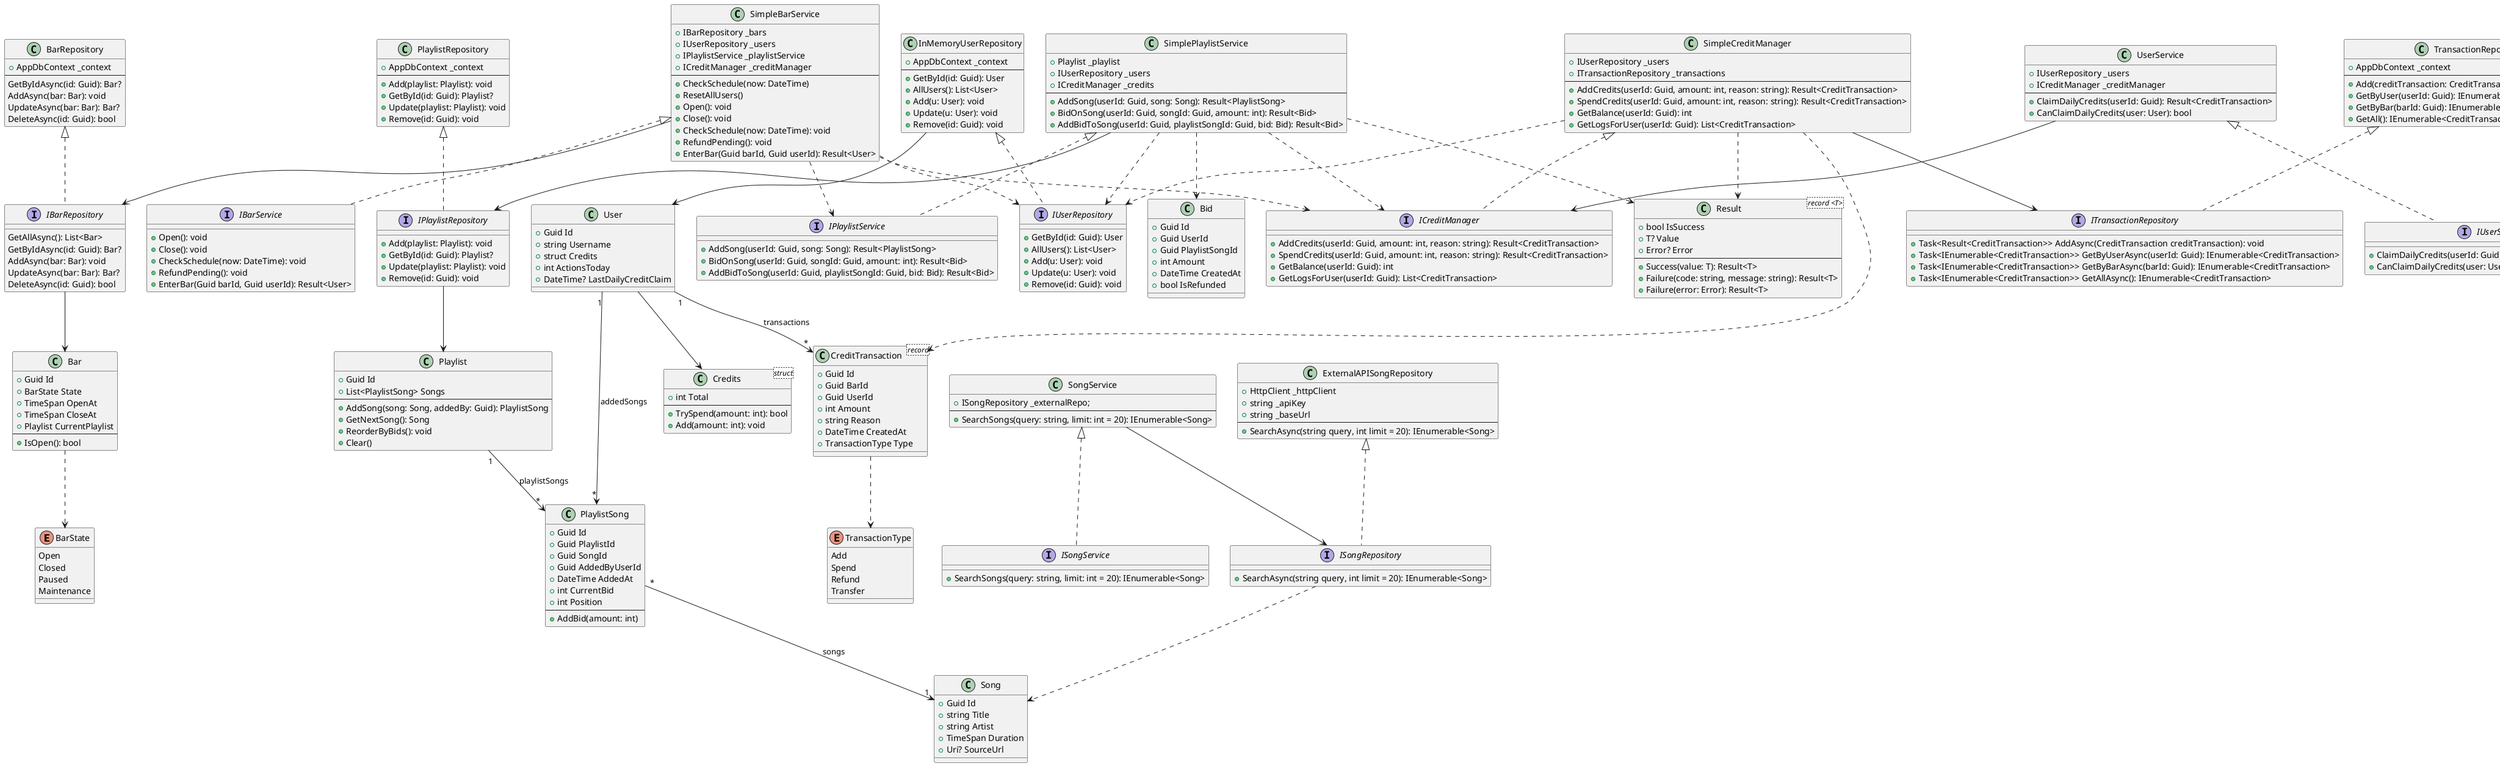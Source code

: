 @startuml Bar_Playlist_Credit_Economy_Simplified

' ===== ENUMS =====
enum BarState {
    Open
    Closed
    Paused
    Maintenance
}

enum TransactionType {
    Add
    Spend
    Refund
    Transfer
}

' ===== INTERFACES =====
interface IBarRepository {
    GetAllAsync(): List<Bar>
    GetByIdAsync(id: Guid): Bar?
    AddAsync(bar: Bar): void
    UpdateAsync(bar: Bar): Bar?
    DeleteAsync(id: Guid): bool
}
interface IUserRepository {
    +GetById(id: Guid): User
    +AllUsers(): List<User>
    +Add(u: User): void
    +Update(u: User): void
    +Remove(id: Guid): void
}

interface ITransactionRepository {
    +Task<Result<CreditTransaction>> AddAsync(CreditTransaction creditTransaction): void
    +Task<IEnumerable<CreditTransaction>> GetByUserAsync(userId: Guid): IEnumerable<CreditTransaction>
    +Task<IEnumerable<CreditTransaction>> GetByBarAsync(barId: Guid): IEnumerable<CreditTransaction>
    +Task<IEnumerable<CreditTransaction>> GetAllAsync(): IEnumerable<CreditTransaction>
}

interface IPlaylistRepository {
    +Add(playlist: Playlist): void
    +GetById(id: Guid): Playlist? 
    +Update(playlist: Playlist): void
    +Remove(id: Guid): void
}

interface ISongRepository {
    +SearchAsync(string query, int limit = 20): IEnumerable<Song>
}

interface ICreditManager {
    +AddCredits(userId: Guid, amount: int, reason: string): Result<CreditTransaction>
    +SpendCredits(userId: Guid, amount: int, reason: string): Result<CreditTransaction>
    +GetBalance(userId: Guid): int
    +GetLogsForUser(userId: Guid): List<CreditTransaction>
}

interface IPlaylistService {
    +AddSong(userId: Guid, song: Song): Result<PlaylistSong>
    +BidOnSong(userId: Guid, songId: Guid, amount: int): Result<Bid>
    +AddBidToSong(userId: Guid, playlistSongId: Guid, bid: Bid): Result<Bid>
}

interface IBarService {
    +Open(): void
    +Close(): void
    +CheckSchedule(now: DateTime): void
    +RefundPending(): void
    +EnterBar(Guid barId, Guid userId): Result<User>
}

interface ISongService {
    +SearchSongs(query: string, limit: int = 20): IEnumerable<Song>
}

interface IUserService {
    +ClaimDailyCredits(userId: Guid): Result<CreditTransaction>
    +CanClaimDailyCredits(user: User): bool
}

' ===== CLASSES =====
class User {
    +Guid Id
    +string Username
    +struct Credits
    +int ActionsToday
    +DateTime? LastDailyCreditClaim
}

class CreditTransaction<record> {
    +Guid Id
    +Guid BarId
    +Guid UserId
    +int Amount
    +string Reason
    +DateTime CreatedAt
    +TransactionType Type
}

class Song {
    +Guid Id
    +string Title
    +string Artist
    +TimeSpan Duration
    +Uri? SourceUrl
}

class PlaylistSong {
    +Guid Id
    +Guid PlaylistId
    +Guid SongId
    +Guid AddedByUserId
    +DateTime AddedAt
    +int CurrentBid
    +int Position
    --
    +AddBid(amount: int)
}

class Playlist {
    +Guid Id
    +List<PlaylistSong> Songs
    --
    +AddSong(song: Song, addedBy: Guid): PlaylistSong
    +GetNextSong(): Song
    +ReorderByBids(): void
    +Clear()
}

class Bid {
    +Guid Id
    +Guid UserId
    +Guid PlaylistSongId
    +int Amount
    +DateTime CreatedAt
    +bool IsRefunded
}

class Bar {
    +Guid Id
    +BarState State
    +TimeSpan OpenAt
    +TimeSpan CloseAt
    +Playlist CurrentPlaylist
    --
    +IsOpen(): bool
}

class Credits<struct> {
    +int Total
    --
    +TrySpend(amount: int): bool
    +Add(amount: int): void
}

class Result<record <T>> {
    +bool IsSuccess
    +T? Value
    +Error? Error
    --
    +Success(value: T): Result<T>
    +Failure(code: string, message: string): Result<T>
    +Failure(error: Error): Result<T>
}

' ===== IMPLEMENTATIONS =====
class InMemoryUserRepository {
    +AppDbContext _context
    --
    +GetById(id: Guid): User
    +AllUsers(): List<User>
    +Add(u: User): void
    +Update(u: User): void
    +Remove(id: Guid): void
}
class BarRepository {
    +AppDbContext _context
    --
    GetByIdAsync(id: Guid): Bar?
    AddAsync(bar: Bar): void
    UpdateAsync(bar: Bar): Bar?
    DeleteAsync(id: Guid): bool
}

class TransactionRepository {
    +AppDbContext _context
    --
    +Add(creditTransaction: CreditTransaction): void
    +GetByUser(userId: Guid): IEnumerable<CreditTransaction>
    +GetByBar(barId: Guid): IEnumerable<CreditTransaction>
    +GetAll(): IEnumerable<CreditTransaction>
}

class PlaylistRepository {
    +AppDbContext _context
    --
    +Add(playlist: Playlist): void
    +GetById(id: Guid): Playlist?
    +Update(playlist: Playlist): void
    +Remove(id: Guid): void
}

class ExternalAPISongRepository {
    ' For API calls:
    + HttpClient _httpClient
    ' Optional API key or token
    + string _apiKey
    ' API base URL
    + string _baseUrl
    --
    +SearchAsync(string query, int limit = 20): IEnumerable<Song>
}

class SimpleCreditManager {
    +IUserRepository _users
    +ITransactionRepository _transactions
    --
    +AddCredits(userId: Guid, amount: int, reason: string): Result<CreditTransaction>
    +SpendCredits(userId: Guid, amount: int, reason: string): Result<CreditTransaction>
    +GetBalance(userId: Guid): int
    +GetLogsForUser(userId: Guid): List<CreditTransaction>
}

class SimplePlaylistService {
    +Playlist _playlist
    +IUserRepository _users
    +ICreditManager _credits
    --
    +AddSong(userId: Guid, song: Song): Result<PlaylistSong>
    +BidOnSong(userId: Guid, songId: Guid, amount: int): Result<Bid>
    +AddBidToSong(userId: Guid, playlistSongId: Guid, bid: Bid): Result<Bid>
}

class SimpleBarService {
    +IBarRepository _bars
    +IUserRepository _users
    +IPlaylistService _playlistService
    +ICreditManager _creditManager
    --
    +CheckSchedule(now: DateTime)
    +ResetAllUsers()
    +Open(): void
    +Close(): void
    +CheckSchedule(now: DateTime): void
    +RefundPending(): void
    +EnterBar(Guid barId, Guid userId): Result<User>
}

class SongService {
    +ISongRepository _externalRepo;
    --
    +SearchSongs(query: string, limit: int = 20): IEnumerable<Song>
}

class UserService {
    +IUserRepository _users
    +ICreditManager _creditManager
    --
    +ClaimDailyCredits(userId: Guid): Result<CreditTransaction>
    +CanClaimDailyCredits(user: User): bool
}

' ===== RELATIONSHIPS =====
User "1" --> "*" CreditTransaction : transactions
User "1" --> "*" PlaylistSong : addedSongs
Playlist "1" --> "*" PlaylistSong : playlistSongs
PlaylistSong "*" --> "1" Song : songs

'===== INTERFACE IMPLEMENTATIONS (concrete candidates) =====
SimpleBarService <|.. IBarService
BarRepository <|.. IBarRepository
SimpleCreditManager <|.. ICreditManager
SimplePlaylistService <|.. IPlaylistService
InMemoryUserRepository <|.. IUserRepository
TransactionRepository <|.. ITransactionRepository
PlaylistRepository <|.. IPlaylistRepository
ExternalAPISongRepository <|.. ISongRepository
SongService <|.. ISongService
UserService <|.. IUserService

' ===== USAGE DEPENDENCIES =====
IBarRepository --> Bar
SimpleBarService --> IBarRepository
SimplePlaylistService --> IPlaylistRepository
InMemoryUserRepository --> User
User --> Credits
SimpleCreditManager --> ITransactionRepository
IPlaylistRepository --> Playlist
SongService --> ISongRepository
UserService --> ICreditManager

' ===== WEAKER DEPENDENCIES =====
SimpleCreditManager ..> IUserRepository
SimpleCreditManager ..> Result
SimpleCreditManager ..> CreditTransaction

SimplePlaylistService ..> ICreditManager
SimplePlaylistService ..> IUserRepository
SimplePlaylistService ..> Result
SimplePlaylistService ..> Bid

SimpleBarService ..> IPlaylistService
SimpleBarService ..> ICreditManager
SimpleBarService ..> IUserRepository

CreditTransaction ..> TransactionType
Bar ..> BarState

ISongRepository ..> Song

@enduml
